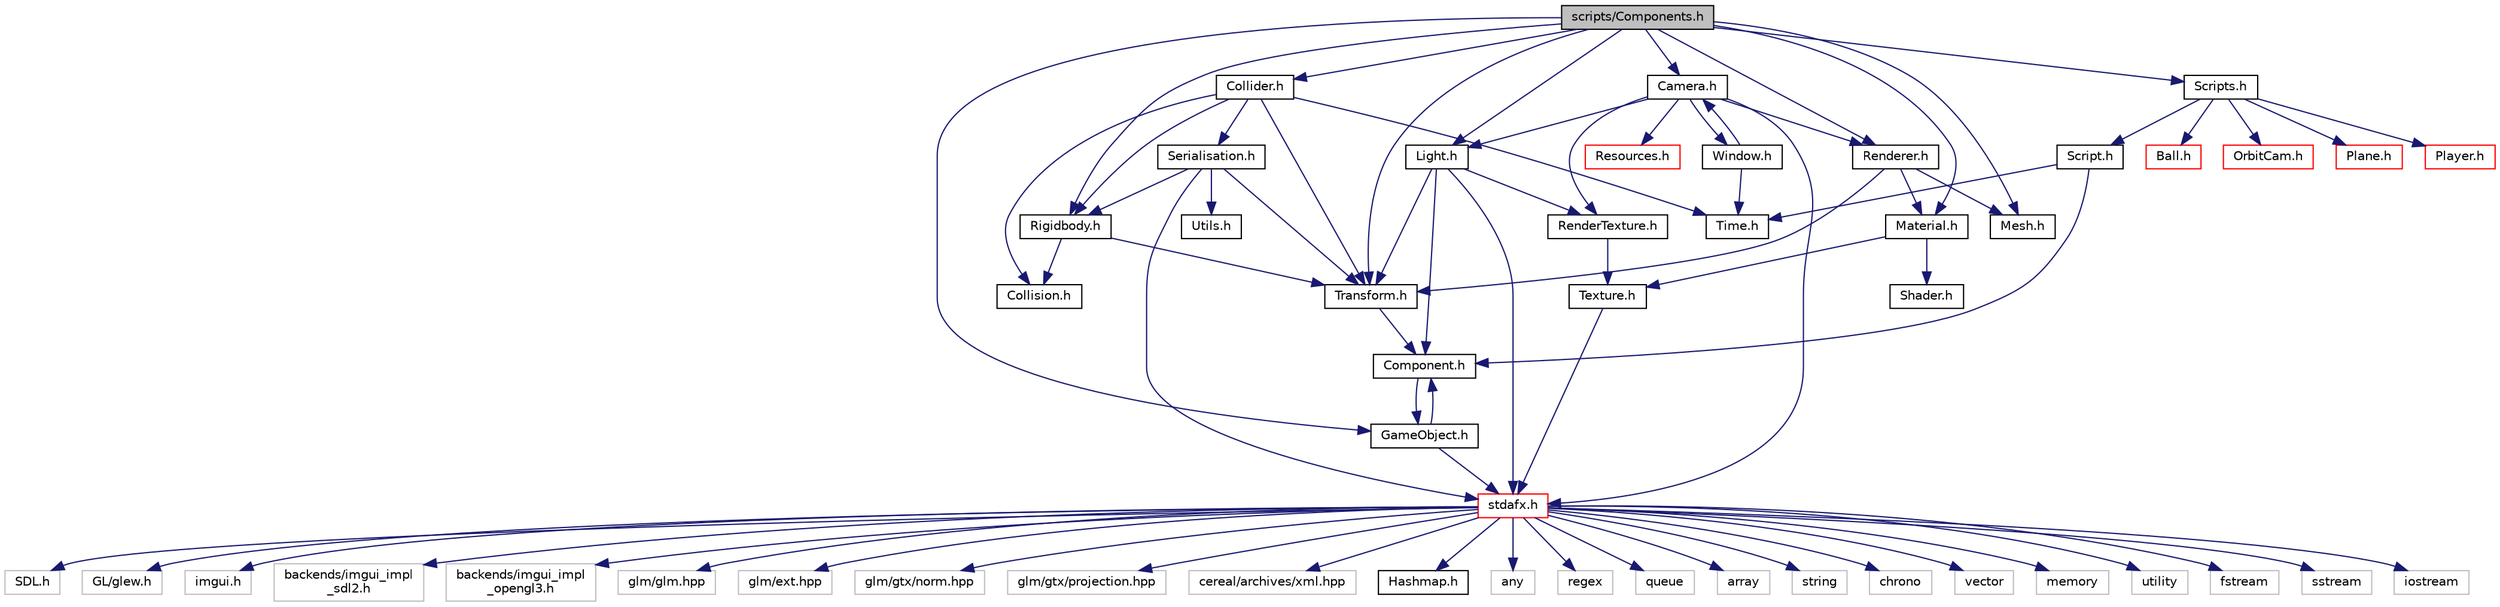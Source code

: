 digraph "scripts/Components.h"
{
 // LATEX_PDF_SIZE
  edge [fontname="Helvetica",fontsize="10",labelfontname="Helvetica",labelfontsize="10"];
  node [fontname="Helvetica",fontsize="10",shape=record];
  Node1 [label="scripts/Components.h",height=0.2,width=0.4,color="black", fillcolor="grey75", style="filled", fontcolor="black",tooltip=" "];
  Node1 -> Node2 [color="midnightblue",fontsize="10",style="solid"];
  Node2 [label="Transform.h",height=0.2,width=0.4,color="black", fillcolor="white", style="filled",URL="$_transform_8h.html",tooltip=" "];
  Node2 -> Node3 [color="midnightblue",fontsize="10",style="solid"];
  Node3 [label="Component.h",height=0.2,width=0.4,color="black", fillcolor="white", style="filled",URL="$_component_8h.html",tooltip=" "];
  Node3 -> Node4 [color="midnightblue",fontsize="10",style="solid"];
  Node4 [label="GameObject.h",height=0.2,width=0.4,color="black", fillcolor="white", style="filled",URL="$_game_object_8h.html",tooltip=" "];
  Node4 -> Node5 [color="midnightblue",fontsize="10",style="solid"];
  Node5 [label="stdafx.h",height=0.2,width=0.4,color="red", fillcolor="white", style="filled",URL="$stdafx_8h.html",tooltip=" "];
  Node5 -> Node6 [color="midnightblue",fontsize="10",style="solid"];
  Node6 [label="SDL.h",height=0.2,width=0.4,color="grey75", fillcolor="white", style="filled",tooltip=" "];
  Node5 -> Node7 [color="midnightblue",fontsize="10",style="solid"];
  Node7 [label="GL/glew.h",height=0.2,width=0.4,color="grey75", fillcolor="white", style="filled",tooltip=" "];
  Node5 -> Node8 [color="midnightblue",fontsize="10",style="solid"];
  Node8 [label="imgui.h",height=0.2,width=0.4,color="grey75", fillcolor="white", style="filled",tooltip=" "];
  Node5 -> Node9 [color="midnightblue",fontsize="10",style="solid"];
  Node9 [label="backends/imgui_impl\l_sdl2.h",height=0.2,width=0.4,color="grey75", fillcolor="white", style="filled",tooltip=" "];
  Node5 -> Node10 [color="midnightblue",fontsize="10",style="solid"];
  Node10 [label="backends/imgui_impl\l_opengl3.h",height=0.2,width=0.4,color="grey75", fillcolor="white", style="filled",tooltip=" "];
  Node5 -> Node11 [color="midnightblue",fontsize="10",style="solid"];
  Node11 [label="glm/glm.hpp",height=0.2,width=0.4,color="grey75", fillcolor="white", style="filled",tooltip=" "];
  Node5 -> Node12 [color="midnightblue",fontsize="10",style="solid"];
  Node12 [label="glm/ext.hpp",height=0.2,width=0.4,color="grey75", fillcolor="white", style="filled",tooltip=" "];
  Node5 -> Node13 [color="midnightblue",fontsize="10",style="solid"];
  Node13 [label="glm/gtx/norm.hpp",height=0.2,width=0.4,color="grey75", fillcolor="white", style="filled",tooltip=" "];
  Node5 -> Node14 [color="midnightblue",fontsize="10",style="solid"];
  Node14 [label="glm/gtx/projection.hpp",height=0.2,width=0.4,color="grey75", fillcolor="white", style="filled",tooltip=" "];
  Node5 -> Node15 [color="midnightblue",fontsize="10",style="solid"];
  Node15 [label="cereal/archives/xml.hpp",height=0.2,width=0.4,color="grey75", fillcolor="white", style="filled",tooltip=" "];
  Node5 -> Node16 [color="midnightblue",fontsize="10",style="solid"];
  Node16 [label="Hashmap.h",height=0.2,width=0.4,color="black", fillcolor="white", style="filled",URL="$_hashmap_8h.html",tooltip=" "];
  Node5 -> Node17 [color="midnightblue",fontsize="10",style="solid"];
  Node17 [label="any",height=0.2,width=0.4,color="grey75", fillcolor="white", style="filled",tooltip=" "];
  Node5 -> Node18 [color="midnightblue",fontsize="10",style="solid"];
  Node18 [label="regex",height=0.2,width=0.4,color="grey75", fillcolor="white", style="filled",tooltip=" "];
  Node5 -> Node19 [color="midnightblue",fontsize="10",style="solid"];
  Node19 [label="queue",height=0.2,width=0.4,color="grey75", fillcolor="white", style="filled",tooltip=" "];
  Node5 -> Node20 [color="midnightblue",fontsize="10",style="solid"];
  Node20 [label="array",height=0.2,width=0.4,color="grey75", fillcolor="white", style="filled",tooltip=" "];
  Node5 -> Node21 [color="midnightblue",fontsize="10",style="solid"];
  Node21 [label="string",height=0.2,width=0.4,color="grey75", fillcolor="white", style="filled",tooltip=" "];
  Node5 -> Node22 [color="midnightblue",fontsize="10",style="solid"];
  Node22 [label="chrono",height=0.2,width=0.4,color="grey75", fillcolor="white", style="filled",tooltip=" "];
  Node5 -> Node23 [color="midnightblue",fontsize="10",style="solid"];
  Node23 [label="vector",height=0.2,width=0.4,color="grey75", fillcolor="white", style="filled",tooltip=" "];
  Node5 -> Node24 [color="midnightblue",fontsize="10",style="solid"];
  Node24 [label="memory",height=0.2,width=0.4,color="grey75", fillcolor="white", style="filled",tooltip=" "];
  Node5 -> Node25 [color="midnightblue",fontsize="10",style="solid"];
  Node25 [label="utility",height=0.2,width=0.4,color="grey75", fillcolor="white", style="filled",tooltip=" "];
  Node5 -> Node26 [color="midnightblue",fontsize="10",style="solid"];
  Node26 [label="fstream",height=0.2,width=0.4,color="grey75", fillcolor="white", style="filled",tooltip=" "];
  Node5 -> Node27 [color="midnightblue",fontsize="10",style="solid"];
  Node27 [label="sstream",height=0.2,width=0.4,color="grey75", fillcolor="white", style="filled",tooltip=" "];
  Node5 -> Node28 [color="midnightblue",fontsize="10",style="solid"];
  Node28 [label="iostream",height=0.2,width=0.4,color="grey75", fillcolor="white", style="filled",tooltip=" "];
  Node4 -> Node3 [color="midnightblue",fontsize="10",style="solid"];
  Node1 -> Node35 [color="midnightblue",fontsize="10",style="solid"];
  Node35 [label="Rigidbody.h",height=0.2,width=0.4,color="black", fillcolor="white", style="filled",URL="$_rigidbody_8h.html",tooltip=" "];
  Node35 -> Node2 [color="midnightblue",fontsize="10",style="solid"];
  Node35 -> Node36 [color="midnightblue",fontsize="10",style="solid"];
  Node36 [label="Collision.h",height=0.2,width=0.4,color="black", fillcolor="white", style="filled",URL="$_collision_8h.html",tooltip=" "];
  Node1 -> Node37 [color="midnightblue",fontsize="10",style="solid"];
  Node37 [label="Collider.h",height=0.2,width=0.4,color="black", fillcolor="white", style="filled",URL="$_collider_8h.html",tooltip=" "];
  Node37 -> Node36 [color="midnightblue",fontsize="10",style="solid"];
  Node37 -> Node2 [color="midnightblue",fontsize="10",style="solid"];
  Node37 -> Node35 [color="midnightblue",fontsize="10",style="solid"];
  Node37 -> Node38 [color="midnightblue",fontsize="10",style="solid"];
  Node38 [label="Time.h",height=0.2,width=0.4,color="black", fillcolor="white", style="filled",URL="$_time_8h.html",tooltip=" "];
  Node37 -> Node39 [color="midnightblue",fontsize="10",style="solid"];
  Node39 [label="Serialisation.h",height=0.2,width=0.4,color="black", fillcolor="white", style="filled",URL="$_serialisation_8h.html",tooltip=" "];
  Node39 -> Node5 [color="midnightblue",fontsize="10",style="solid"];
  Node39 -> Node2 [color="midnightblue",fontsize="10",style="solid"];
  Node39 -> Node35 [color="midnightblue",fontsize="10",style="solid"];
  Node39 -> Node40 [color="midnightblue",fontsize="10",style="solid"];
  Node40 [label="Utils.h",height=0.2,width=0.4,color="black", fillcolor="white", style="filled",URL="$_utils_8h.html",tooltip=" "];
  Node1 -> Node41 [color="midnightblue",fontsize="10",style="solid"];
  Node41 [label="Camera.h",height=0.2,width=0.4,color="black", fillcolor="white", style="filled",URL="$_camera_8h.html",tooltip=" "];
  Node41 -> Node5 [color="midnightblue",fontsize="10",style="solid"];
  Node41 -> Node42 [color="midnightblue",fontsize="10",style="solid"];
  Node42 [label="RenderTexture.h",height=0.2,width=0.4,color="black", fillcolor="white", style="filled",URL="$_render_texture_8h.html",tooltip=" "];
  Node42 -> Node43 [color="midnightblue",fontsize="10",style="solid"];
  Node43 [label="Texture.h",height=0.2,width=0.4,color="black", fillcolor="white", style="filled",URL="$_texture_8h.html",tooltip=" "];
  Node43 -> Node5 [color="midnightblue",fontsize="10",style="solid"];
  Node41 -> Node44 [color="midnightblue",fontsize="10",style="solid"];
  Node44 [label="Renderer.h",height=0.2,width=0.4,color="black", fillcolor="white", style="filled",URL="$_renderer_8h.html",tooltip=" "];
  Node44 -> Node2 [color="midnightblue",fontsize="10",style="solid"];
  Node44 -> Node45 [color="midnightblue",fontsize="10",style="solid"];
  Node45 [label="Mesh.h",height=0.2,width=0.4,color="black", fillcolor="white", style="filled",URL="$_mesh_8h.html",tooltip=" "];
  Node44 -> Node46 [color="midnightblue",fontsize="10",style="solid"];
  Node46 [label="Material.h",height=0.2,width=0.4,color="black", fillcolor="white", style="filled",URL="$_material_8h.html",tooltip=" "];
  Node46 -> Node47 [color="midnightblue",fontsize="10",style="solid"];
  Node47 [label="Shader.h",height=0.2,width=0.4,color="black", fillcolor="white", style="filled",URL="$_shader_8h.html",tooltip=" "];
  Node46 -> Node43 [color="midnightblue",fontsize="10",style="solid"];
  Node41 -> Node48 [color="midnightblue",fontsize="10",style="solid"];
  Node48 [label="Window.h",height=0.2,width=0.4,color="black", fillcolor="white", style="filled",URL="$_window_8h.html",tooltip=" "];
  Node48 -> Node41 [color="midnightblue",fontsize="10",style="solid"];
  Node48 -> Node38 [color="midnightblue",fontsize="10",style="solid"];
  Node41 -> Node49 [color="midnightblue",fontsize="10",style="solid"];
  Node49 [label="Light.h",height=0.2,width=0.4,color="black", fillcolor="white", style="filled",URL="$_light_8h.html",tooltip=" "];
  Node49 -> Node5 [color="midnightblue",fontsize="10",style="solid"];
  Node49 -> Node3 [color="midnightblue",fontsize="10",style="solid"];
  Node49 -> Node2 [color="midnightblue",fontsize="10",style="solid"];
  Node49 -> Node42 [color="midnightblue",fontsize="10",style="solid"];
  Node41 -> Node50 [color="midnightblue",fontsize="10",style="solid"];
  Node50 [label="Resources.h",height=0.2,width=0.4,color="red", fillcolor="white", style="filled",URL="$_resources_8h.html",tooltip=" "];
  Node1 -> Node49 [color="midnightblue",fontsize="10",style="solid"];
  Node1 -> Node46 [color="midnightblue",fontsize="10",style="solid"];
  Node1 -> Node45 [color="midnightblue",fontsize="10",style="solid"];
  Node1 -> Node44 [color="midnightblue",fontsize="10",style="solid"];
  Node1 -> Node53 [color="midnightblue",fontsize="10",style="solid"];
  Node53 [label="Scripts.h",height=0.2,width=0.4,color="black", fillcolor="white", style="filled",URL="$_scripts_8h.html",tooltip=" "];
  Node53 -> Node54 [color="midnightblue",fontsize="10",style="solid"];
  Node54 [label="Script.h",height=0.2,width=0.4,color="black", fillcolor="white", style="filled",URL="$_script_8h.html",tooltip=" "];
  Node54 -> Node38 [color="midnightblue",fontsize="10",style="solid"];
  Node54 -> Node3 [color="midnightblue",fontsize="10",style="solid"];
  Node53 -> Node55 [color="midnightblue",fontsize="10",style="solid"];
  Node55 [label="Ball.h",height=0.2,width=0.4,color="red", fillcolor="white", style="filled",URL="$_ball_8h.html",tooltip=" "];
  Node53 -> Node57 [color="midnightblue",fontsize="10",style="solid"];
  Node57 [label="OrbitCam.h",height=0.2,width=0.4,color="red", fillcolor="white", style="filled",URL="$_orbit_cam_8h.html",tooltip=" "];
  Node53 -> Node58 [color="midnightblue",fontsize="10",style="solid"];
  Node58 [label="Plane.h",height=0.2,width=0.4,color="red", fillcolor="white", style="filled",URL="$_plane_8h.html",tooltip=" "];
  Node53 -> Node59 [color="midnightblue",fontsize="10",style="solid"];
  Node59 [label="Player.h",height=0.2,width=0.4,color="red", fillcolor="white", style="filled",URL="$_player_8h.html",tooltip=" "];
  Node1 -> Node4 [color="midnightblue",fontsize="10",style="solid"];
}
